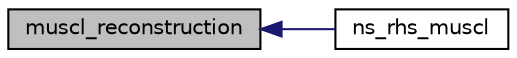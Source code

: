 digraph "muscl_reconstruction"
{
 // INTERACTIVE_SVG=YES
  bgcolor="transparent";
  edge [fontname="Helvetica",fontsize="10",labelfontname="Helvetica",labelfontsize="10"];
  node [fontname="Helvetica",fontsize="10",shape=record];
  rankdir="LR";
  Node83 [label="muscl_reconstruction",height=0.2,width=0.4,color="black", fillcolor="grey75", style="filled", fontcolor="black"];
  Node83 -> Node84 [dir="back",color="midnightblue",fontsize="10",style="solid"];
  Node84 [label="ns_rhs_muscl",height=0.2,width=0.4,color="black",URL="$namespacenavierstokesrhsweno.html#a3e70362602fa5641e6a5546530caa1fc"];
}
